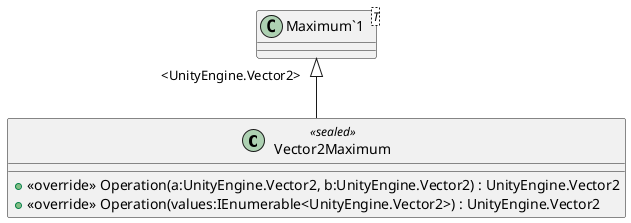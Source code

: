 @startuml
class Vector2Maximum <<sealed>> {
    + <<override>> Operation(a:UnityEngine.Vector2, b:UnityEngine.Vector2) : UnityEngine.Vector2
    + <<override>> Operation(values:IEnumerable<UnityEngine.Vector2>) : UnityEngine.Vector2
}
class "Maximum`1"<T> {
}
"Maximum`1" "<UnityEngine.Vector2>" <|-- Vector2Maximum
@enduml
